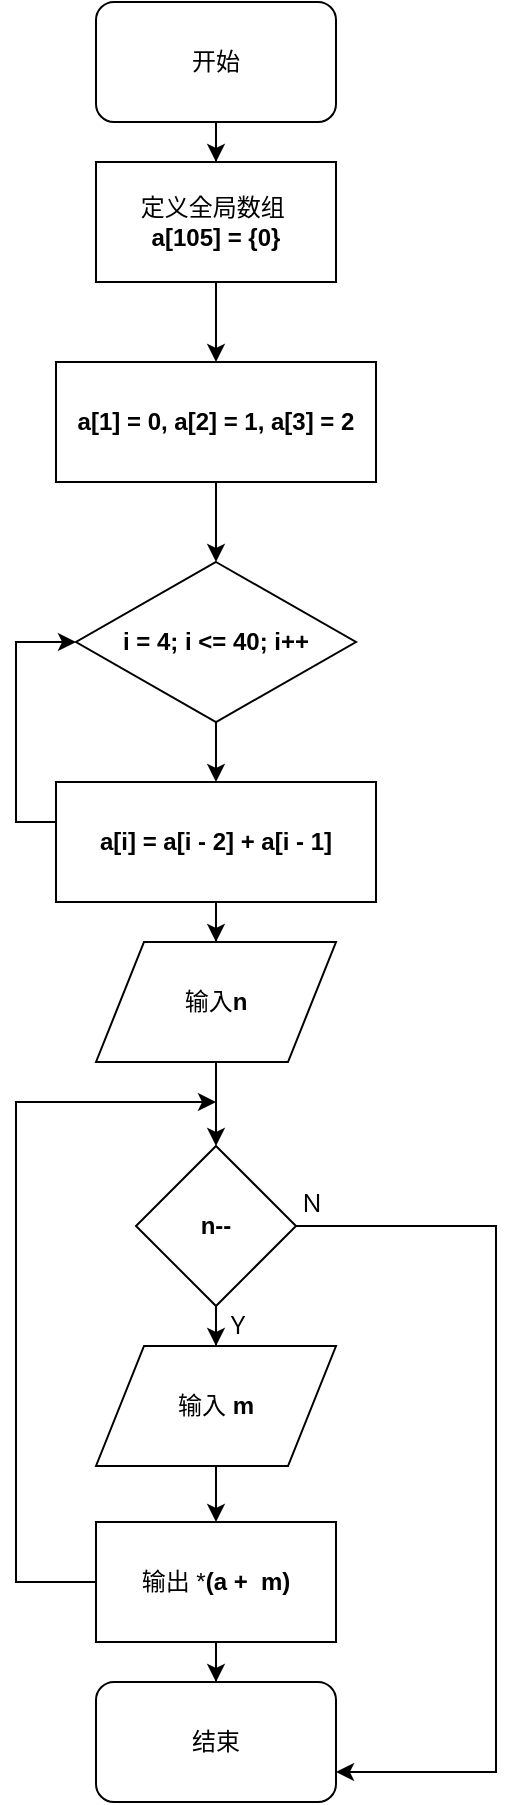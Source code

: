 <mxfile version="10.9.8" type="device"><diagram id="AlgXdvdte3N3gSEc2-LA" name="第 1 页"><mxGraphModel dx="1422" dy="1949" grid="1" gridSize="10" guides="1" tooltips="1" connect="1" arrows="1" fold="1" page="1" pageScale="1" pageWidth="827" pageHeight="1169" math="0" shadow="0"><root><mxCell id="0"/><mxCell id="1" parent="0"/><mxCell id="88cg4Przpv4bVoQOjJ_r-32" value="" style="edgeStyle=orthogonalEdgeStyle;rounded=0;orthogonalLoop=1;jettySize=auto;html=1;" edge="1" parent="1" source="88cg4Przpv4bVoQOjJ_r-1" target="88cg4Przpv4bVoQOjJ_r-31"><mxGeometry relative="1" as="geometry"/></mxCell><mxCell id="88cg4Przpv4bVoQOjJ_r-1" value="开始" style="rounded=1;whiteSpace=wrap;html=1;" vertex="1" parent="1"><mxGeometry x="320" y="-80" width="120" height="60" as="geometry"/></mxCell><mxCell id="88cg4Przpv4bVoQOjJ_r-54" value="" style="edgeStyle=orthogonalEdgeStyle;rounded=0;orthogonalLoop=1;jettySize=auto;html=1;" edge="1" parent="1" source="88cg4Przpv4bVoQOjJ_r-2" target="88cg4Przpv4bVoQOjJ_r-44"><mxGeometry relative="1" as="geometry"/></mxCell><mxCell id="88cg4Przpv4bVoQOjJ_r-2" value="输入&lt;b&gt;n&lt;/b&gt;" style="shape=parallelogram;perimeter=parallelogramPerimeter;whiteSpace=wrap;html=1;" vertex="1" parent="1"><mxGeometry x="320" y="390" width="120" height="60" as="geometry"/></mxCell><mxCell id="88cg4Przpv4bVoQOjJ_r-38" value="" style="edgeStyle=orthogonalEdgeStyle;rounded=0;orthogonalLoop=1;jettySize=auto;html=1;" edge="1" parent="1" source="88cg4Przpv4bVoQOjJ_r-30" target="88cg4Przpv4bVoQOjJ_r-37"><mxGeometry relative="1" as="geometry"/></mxCell><mxCell id="88cg4Przpv4bVoQOjJ_r-30" value="&lt;b&gt;a[1] = 0, a[2] = 1, a[3] = 2&lt;/b&gt;" style="rounded=0;whiteSpace=wrap;html=1;" vertex="1" parent="1"><mxGeometry x="300" y="100" width="160" height="60" as="geometry"/></mxCell><mxCell id="88cg4Przpv4bVoQOjJ_r-51" value="" style="edgeStyle=orthogonalEdgeStyle;rounded=0;orthogonalLoop=1;jettySize=auto;html=1;" edge="1" parent="1" source="88cg4Przpv4bVoQOjJ_r-31" target="88cg4Przpv4bVoQOjJ_r-30"><mxGeometry relative="1" as="geometry"/></mxCell><mxCell id="88cg4Przpv4bVoQOjJ_r-31" value="定义全局数组&amp;nbsp;&lt;br&gt;&lt;b&gt;a[105] = {0}&lt;/b&gt;" style="rounded=0;whiteSpace=wrap;html=1;" vertex="1" parent="1"><mxGeometry x="320" width="120" height="60" as="geometry"/></mxCell><mxCell id="88cg4Przpv4bVoQOjJ_r-41" value="" style="edgeStyle=orthogonalEdgeStyle;rounded=0;orthogonalLoop=1;jettySize=auto;html=1;" edge="1" parent="1" source="88cg4Przpv4bVoQOjJ_r-37" target="88cg4Przpv4bVoQOjJ_r-40"><mxGeometry relative="1" as="geometry"/></mxCell><mxCell id="88cg4Przpv4bVoQOjJ_r-37" value="&lt;b&gt;i = 4; i &amp;lt;= 40; i++&lt;/b&gt;" style="rhombus;whiteSpace=wrap;html=1;" vertex="1" parent="1"><mxGeometry x="310" y="200" width="140" height="80" as="geometry"/></mxCell><mxCell id="88cg4Przpv4bVoQOjJ_r-53" value="" style="edgeStyle=orthogonalEdgeStyle;rounded=0;orthogonalLoop=1;jettySize=auto;html=1;" edge="1" parent="1" source="88cg4Przpv4bVoQOjJ_r-40" target="88cg4Przpv4bVoQOjJ_r-2"><mxGeometry relative="1" as="geometry"/></mxCell><mxCell id="88cg4Przpv4bVoQOjJ_r-62" style="edgeStyle=orthogonalEdgeStyle;rounded=0;orthogonalLoop=1;jettySize=auto;html=1;entryX=0;entryY=0.5;entryDx=0;entryDy=0;" edge="1" parent="1" source="88cg4Przpv4bVoQOjJ_r-40" target="88cg4Przpv4bVoQOjJ_r-37"><mxGeometry relative="1" as="geometry"><Array as="points"><mxPoint x="280" y="330"/><mxPoint x="280" y="240"/></Array></mxGeometry></mxCell><mxCell id="88cg4Przpv4bVoQOjJ_r-40" value="&lt;b&gt;a[i] = a[i - 2] + a[i - 1]&lt;/b&gt;" style="rounded=0;whiteSpace=wrap;html=1;" vertex="1" parent="1"><mxGeometry x="300" y="310" width="160" height="60" as="geometry"/></mxCell><mxCell id="88cg4Przpv4bVoQOjJ_r-43" value="" style="edgeStyle=orthogonalEdgeStyle;rounded=0;orthogonalLoop=1;jettySize=auto;html=1;" edge="1" parent="1" source="88cg4Przpv4bVoQOjJ_r-44" target="88cg4Przpv4bVoQOjJ_r-46"><mxGeometry relative="1" as="geometry"/></mxCell><mxCell id="88cg4Przpv4bVoQOjJ_r-60" style="edgeStyle=orthogonalEdgeStyle;rounded=0;orthogonalLoop=1;jettySize=auto;html=1;exitX=1;exitY=0.5;exitDx=0;exitDy=0;entryX=1;entryY=0.75;entryDx=0;entryDy=0;" edge="1" parent="1" source="88cg4Przpv4bVoQOjJ_r-44" target="88cg4Przpv4bVoQOjJ_r-55"><mxGeometry relative="1" as="geometry"><Array as="points"><mxPoint x="520" y="532"/><mxPoint x="520" y="805"/></Array></mxGeometry></mxCell><mxCell id="88cg4Przpv4bVoQOjJ_r-44" value="&lt;b&gt;n--&lt;/b&gt;" style="rhombus;whiteSpace=wrap;html=1;" vertex="1" parent="1"><mxGeometry x="340" y="492" width="80" height="80" as="geometry"/></mxCell><mxCell id="88cg4Przpv4bVoQOjJ_r-57" value="" style="edgeStyle=orthogonalEdgeStyle;rounded=0;orthogonalLoop=1;jettySize=auto;html=1;" edge="1" parent="1" source="88cg4Przpv4bVoQOjJ_r-46" target="88cg4Przpv4bVoQOjJ_r-47"><mxGeometry relative="1" as="geometry"/></mxCell><mxCell id="88cg4Przpv4bVoQOjJ_r-46" value="输入 &lt;b&gt;m&lt;/b&gt;" style="shape=parallelogram;perimeter=parallelogramPerimeter;whiteSpace=wrap;html=1;" vertex="1" parent="1"><mxGeometry x="320" y="592" width="120" height="60" as="geometry"/></mxCell><mxCell id="88cg4Przpv4bVoQOjJ_r-56" value="" style="edgeStyle=orthogonalEdgeStyle;rounded=0;orthogonalLoop=1;jettySize=auto;html=1;" edge="1" parent="1" source="88cg4Przpv4bVoQOjJ_r-47" target="88cg4Przpv4bVoQOjJ_r-55"><mxGeometry relative="1" as="geometry"/></mxCell><mxCell id="88cg4Przpv4bVoQOjJ_r-58" style="edgeStyle=orthogonalEdgeStyle;rounded=0;orthogonalLoop=1;jettySize=auto;html=1;" edge="1" parent="1" source="88cg4Przpv4bVoQOjJ_r-47"><mxGeometry relative="1" as="geometry"><mxPoint x="380" y="470" as="targetPoint"/><Array as="points"><mxPoint x="280" y="710"/><mxPoint x="280" y="470"/></Array></mxGeometry></mxCell><mxCell id="88cg4Przpv4bVoQOjJ_r-47" value="&lt;span style=&quot;white-space: normal&quot;&gt;输出 *&lt;/span&gt;&lt;b style=&quot;white-space: normal&quot;&gt;(a + &amp;nbsp;m)&lt;/b&gt;" style="rounded=0;whiteSpace=wrap;html=1;" vertex="1" parent="1"><mxGeometry x="320" y="680" width="120" height="60" as="geometry"/></mxCell><mxCell id="88cg4Przpv4bVoQOjJ_r-55" value="结束" style="rounded=1;whiteSpace=wrap;html=1;" vertex="1" parent="1"><mxGeometry x="320" y="760" width="120" height="60" as="geometry"/></mxCell><mxCell id="88cg4Przpv4bVoQOjJ_r-59" value="Ｙ" style="text;html=1;resizable=0;points=[];autosize=1;align=left;verticalAlign=top;spacingTop=-4;" vertex="1" parent="1"><mxGeometry x="383" y="572" width="30" height="20" as="geometry"/></mxCell><mxCell id="88cg4Przpv4bVoQOjJ_r-61" value="Ｎ" style="text;html=1;resizable=0;points=[];autosize=1;align=left;verticalAlign=top;spacingTop=-4;" vertex="1" parent="1"><mxGeometry x="420" y="511" width="30" height="20" as="geometry"/></mxCell></root></mxGraphModel></diagram></mxfile>